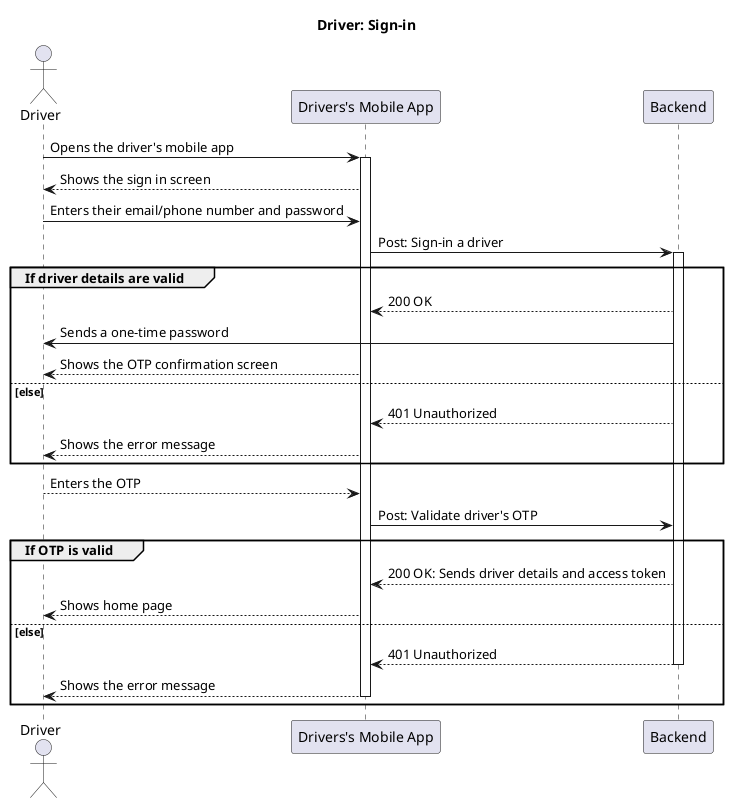 @startuml

title "Driver: Sign-in"

actor Driver as D

participant "Drivers's Mobile App" as App
participant Backend

D -> App ++: Opens the driver's mobile app
D <-- App: Shows the sign in screen
D -> App: Enters their email/phone number and password
App -> Backend ++: Post: Sign-in a driver
group If driver details are valid
  App <-- Backend: 200 OK
  D <- Backend: Sends a one-time password
  D <-- App: Shows the OTP confirmation screen
else else
  App <-- Backend: 401 Unauthorized
  D <-- App: Shows the error message
end
D --> App: Enters the OTP
App -> Backend: Post: Validate driver's OTP
group If OTP is valid
  App <-- Backend: 200 OK: Sends driver details and access token
  D <-- App: Shows home page
else else
  App <-- Backend --: 401 Unauthorized
  D <-- App --: Shows the error message
end

@enduml
